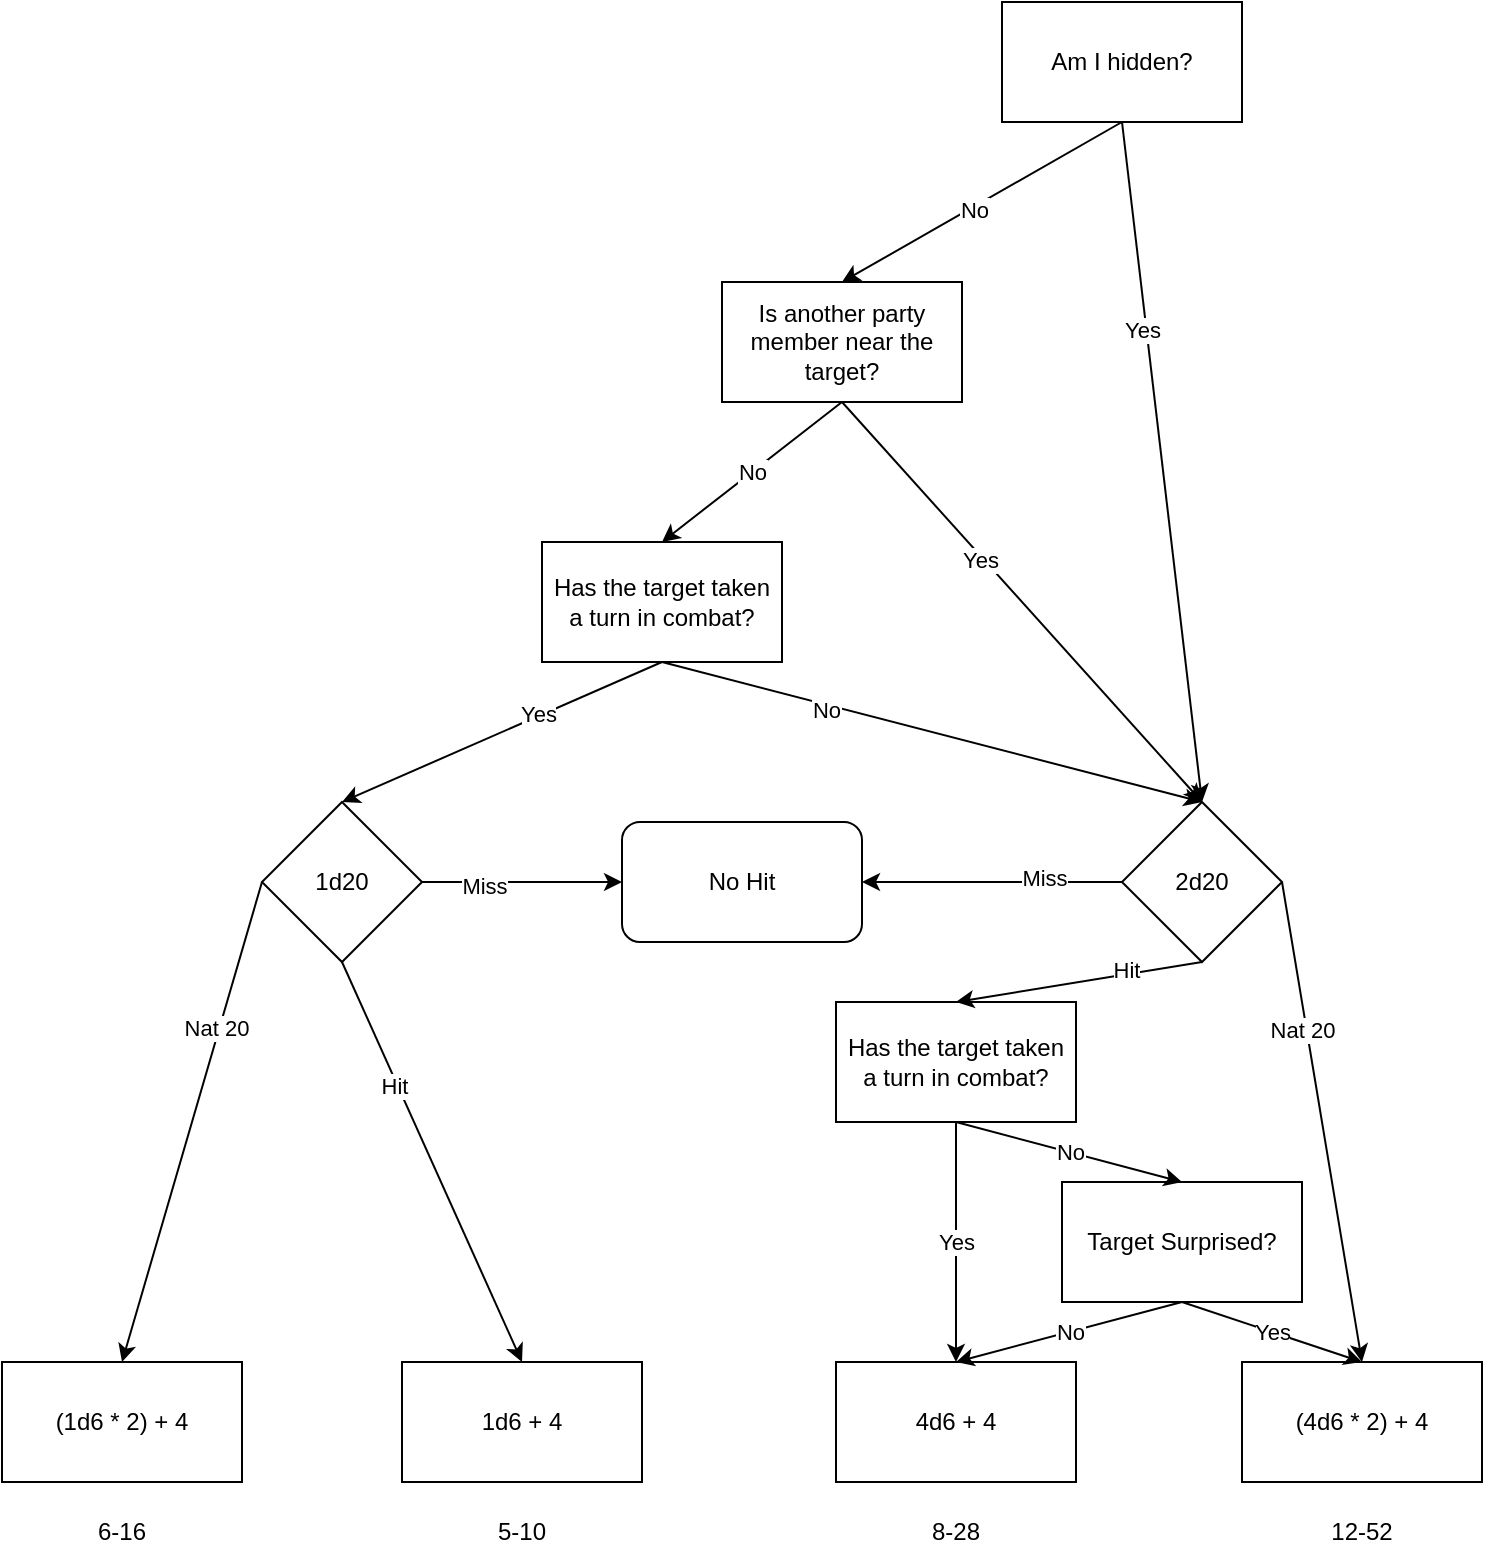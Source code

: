 <mxfile version="21.3.2" type="github">
  <diagram name="Page-1" id="AYoVV-OsY1Wz2RUMu2Mf">
    <mxGraphModel dx="906" dy="842" grid="1" gridSize="10" guides="1" tooltips="1" connect="1" arrows="1" fold="1" page="1" pageScale="1" pageWidth="850" pageHeight="1100" math="0" shadow="0">
      <root>
        <mxCell id="0" />
        <mxCell id="1" parent="0" />
        <mxCell id="CmZdVK3zWLwExLf1IJCk-1" value="Am I hidden?" style="rounded=0;whiteSpace=wrap;html=1;" parent="1" vertex="1">
          <mxGeometry x="550" y="30" width="120" height="60" as="geometry" />
        </mxCell>
        <mxCell id="CmZdVK3zWLwExLf1IJCk-2" value="4d6 + 4" style="rounded=0;whiteSpace=wrap;html=1;" parent="1" vertex="1">
          <mxGeometry x="467" y="710" width="120" height="60" as="geometry" />
        </mxCell>
        <mxCell id="CmZdVK3zWLwExLf1IJCk-3" value="1d6 + 4" style="rounded=0;whiteSpace=wrap;html=1;" parent="1" vertex="1">
          <mxGeometry x="250" y="710" width="120" height="60" as="geometry" />
        </mxCell>
        <mxCell id="CmZdVK3zWLwExLf1IJCk-4" value="" style="endArrow=classic;html=1;rounded=0;exitX=0.5;exitY=1;exitDx=0;exitDy=0;entryX=0.5;entryY=0;entryDx=0;entryDy=0;" parent="1" source="CmZdVK3zWLwExLf1IJCk-1" target="53U_k0B0zQhdJP_Ikeye-2" edge="1">
          <mxGeometry width="50" height="50" relative="1" as="geometry">
            <mxPoint x="230" y="440" as="sourcePoint" />
            <mxPoint x="580" y="480" as="targetPoint" />
          </mxGeometry>
        </mxCell>
        <mxCell id="CmZdVK3zWLwExLf1IJCk-10" value="Yes&lt;br&gt;" style="edgeLabel;html=1;align=center;verticalAlign=middle;resizable=0;points=[];" parent="CmZdVK3zWLwExLf1IJCk-4" vertex="1" connectable="0">
          <mxGeometry x="-0.392" y="-2" relative="1" as="geometry">
            <mxPoint as="offset" />
          </mxGeometry>
        </mxCell>
        <mxCell id="CmZdVK3zWLwExLf1IJCk-5" value="" style="endArrow=classic;html=1;rounded=0;exitX=0.5;exitY=1;exitDx=0;exitDy=0;entryX=0.5;entryY=0;entryDx=0;entryDy=0;" parent="1" source="CmZdVK3zWLwExLf1IJCk-1" target="CmZdVK3zWLwExLf1IJCk-6" edge="1">
          <mxGeometry width="50" height="50" relative="1" as="geometry">
            <mxPoint x="210" y="270" as="sourcePoint" />
            <mxPoint x="320" y="330" as="targetPoint" />
          </mxGeometry>
        </mxCell>
        <mxCell id="CmZdVK3zWLwExLf1IJCk-11" value="No" style="edgeLabel;html=1;align=center;verticalAlign=middle;resizable=0;points=[];" parent="CmZdVK3zWLwExLf1IJCk-5" vertex="1" connectable="0">
          <mxGeometry x="0.07" y="1" relative="1" as="geometry">
            <mxPoint as="offset" />
          </mxGeometry>
        </mxCell>
        <mxCell id="CmZdVK3zWLwExLf1IJCk-6" value="Is another party member near the target?" style="rounded=0;whiteSpace=wrap;html=1;" parent="1" vertex="1">
          <mxGeometry x="410" y="170" width="120" height="60" as="geometry" />
        </mxCell>
        <mxCell id="CmZdVK3zWLwExLf1IJCk-7" value="" style="endArrow=classic;html=1;rounded=0;exitX=0.5;exitY=1;exitDx=0;exitDy=0;entryX=0.5;entryY=0;entryDx=0;entryDy=0;" parent="1" source="CmZdVK3zWLwExLf1IJCk-6" target="53U_k0B0zQhdJP_Ikeye-2" edge="1">
          <mxGeometry width="50" height="50" relative="1" as="geometry">
            <mxPoint x="210" y="270" as="sourcePoint" />
            <mxPoint x="550" y="480" as="targetPoint" />
          </mxGeometry>
        </mxCell>
        <mxCell id="CmZdVK3zWLwExLf1IJCk-13" value="Yes" style="edgeLabel;html=1;align=center;verticalAlign=middle;resizable=0;points=[];" parent="CmZdVK3zWLwExLf1IJCk-7" vertex="1" connectable="0">
          <mxGeometry x="-0.225" y="-1" relative="1" as="geometry">
            <mxPoint as="offset" />
          </mxGeometry>
        </mxCell>
        <mxCell id="CmZdVK3zWLwExLf1IJCk-8" value="" style="endArrow=classic;html=1;rounded=0;exitX=0.5;exitY=1;exitDx=0;exitDy=0;entryX=0.5;entryY=0;entryDx=0;entryDy=0;" parent="1" source="CmZdVK3zWLwExLf1IJCk-6" target="53U_k0B0zQhdJP_Ikeye-21" edge="1">
          <mxGeometry width="50" height="50" relative="1" as="geometry">
            <mxPoint x="340" y="440" as="sourcePoint" />
            <mxPoint x="240" y="480" as="targetPoint" />
          </mxGeometry>
        </mxCell>
        <mxCell id="CmZdVK3zWLwExLf1IJCk-12" value="No" style="edgeLabel;html=1;align=center;verticalAlign=middle;resizable=0;points=[];" parent="CmZdVK3zWLwExLf1IJCk-8" vertex="1" connectable="0">
          <mxGeometry relative="1" as="geometry">
            <mxPoint as="offset" />
          </mxGeometry>
        </mxCell>
        <mxCell id="CmZdVK3zWLwExLf1IJCk-9" value="(4d6 * 2) + 4" style="rounded=0;whiteSpace=wrap;html=1;" parent="1" vertex="1">
          <mxGeometry x="670" y="710" width="120" height="60" as="geometry" />
        </mxCell>
        <mxCell id="CmZdVK3zWLwExLf1IJCk-16" value="(1d6 * 2) + 4" style="rounded=0;whiteSpace=wrap;html=1;" parent="1" vertex="1">
          <mxGeometry x="50" y="710" width="120" height="60" as="geometry" />
        </mxCell>
        <mxCell id="CmZdVK3zWLwExLf1IJCk-17" value="Has the target taken a turn in combat?" style="rounded=0;whiteSpace=wrap;html=1;" parent="1" vertex="1">
          <mxGeometry x="467" y="530" width="120" height="60" as="geometry" />
        </mxCell>
        <mxCell id="CmZdVK3zWLwExLf1IJCk-23" value="" style="endArrow=classic;html=1;rounded=0;entryX=0.5;entryY=0;entryDx=0;entryDy=0;exitX=0.5;exitY=1;exitDx=0;exitDy=0;" parent="1" source="53U_k0B0zQhdJP_Ikeye-28" target="CmZdVK3zWLwExLf1IJCk-2" edge="1">
          <mxGeometry width="50" height="50" relative="1" as="geometry">
            <mxPoint x="810" y="610" as="sourcePoint" />
            <mxPoint x="460" y="680" as="targetPoint" />
          </mxGeometry>
        </mxCell>
        <mxCell id="CmZdVK3zWLwExLf1IJCk-24" value="No" style="edgeLabel;html=1;align=center;verticalAlign=middle;resizable=0;points=[];" parent="CmZdVK3zWLwExLf1IJCk-23" vertex="1" connectable="0">
          <mxGeometry relative="1" as="geometry">
            <mxPoint as="offset" />
          </mxGeometry>
        </mxCell>
        <mxCell id="CmZdVK3zWLwExLf1IJCk-27" value="" style="endArrow=classic;html=1;rounded=0;entryX=0.5;entryY=0;entryDx=0;entryDy=0;exitX=1;exitY=0.5;exitDx=0;exitDy=0;" parent="1" source="53U_k0B0zQhdJP_Ikeye-2" target="CmZdVK3zWLwExLf1IJCk-9" edge="1">
          <mxGeometry width="50" height="50" relative="1" as="geometry">
            <mxPoint x="552" y="600" as="sourcePoint" />
            <mxPoint x="730" y="530" as="targetPoint" />
          </mxGeometry>
        </mxCell>
        <mxCell id="CmZdVK3zWLwExLf1IJCk-28" value="Nat 20" style="edgeLabel;html=1;align=center;verticalAlign=middle;resizable=0;points=[];" parent="CmZdVK3zWLwExLf1IJCk-27" vertex="1" connectable="0">
          <mxGeometry x="-0.392" y="-2" relative="1" as="geometry">
            <mxPoint as="offset" />
          </mxGeometry>
        </mxCell>
        <mxCell id="CmZdVK3zWLwExLf1IJCk-29" value="" style="endArrow=classic;html=1;rounded=0;entryX=0.5;entryY=0;entryDx=0;entryDy=0;exitX=0.5;exitY=1;exitDx=0;exitDy=0;" parent="1" source="CmZdVK3zWLwExLf1IJCk-17" target="CmZdVK3zWLwExLf1IJCk-2" edge="1">
          <mxGeometry width="50" height="50" relative="1" as="geometry">
            <mxPoint x="450" y="670" as="sourcePoint" />
            <mxPoint x="503" y="809" as="targetPoint" />
          </mxGeometry>
        </mxCell>
        <mxCell id="CmZdVK3zWLwExLf1IJCk-30" value="Yes" style="edgeLabel;html=1;align=center;verticalAlign=middle;resizable=0;points=[];" parent="CmZdVK3zWLwExLf1IJCk-29" vertex="1" connectable="0">
          <mxGeometry relative="1" as="geometry">
            <mxPoint as="offset" />
          </mxGeometry>
        </mxCell>
        <mxCell id="53U_k0B0zQhdJP_Ikeye-1" value="1d20" style="rhombus;whiteSpace=wrap;html=1;" vertex="1" parent="1">
          <mxGeometry x="180" y="430" width="80" height="80" as="geometry" />
        </mxCell>
        <mxCell id="53U_k0B0zQhdJP_Ikeye-2" value="2d20" style="rhombus;whiteSpace=wrap;html=1;" vertex="1" parent="1">
          <mxGeometry x="610" y="430" width="80" height="80" as="geometry" />
        </mxCell>
        <mxCell id="53U_k0B0zQhdJP_Ikeye-4" value="No Hit" style="rounded=1;whiteSpace=wrap;html=1;" vertex="1" parent="1">
          <mxGeometry x="360" y="440" width="120" height="60" as="geometry" />
        </mxCell>
        <mxCell id="53U_k0B0zQhdJP_Ikeye-5" value="" style="endArrow=classic;html=1;rounded=0;exitX=0;exitY=0.5;exitDx=0;exitDy=0;entryX=1;entryY=0.5;entryDx=0;entryDy=0;" edge="1" parent="1" source="53U_k0B0zQhdJP_Ikeye-2" target="53U_k0B0zQhdJP_Ikeye-4">
          <mxGeometry width="50" height="50" relative="1" as="geometry">
            <mxPoint x="430" y="240" as="sourcePoint" />
            <mxPoint x="610" y="370" as="targetPoint" />
          </mxGeometry>
        </mxCell>
        <mxCell id="53U_k0B0zQhdJP_Ikeye-6" value="Miss" style="edgeLabel;html=1;align=center;verticalAlign=middle;resizable=0;points=[];" vertex="1" connectable="0" parent="53U_k0B0zQhdJP_Ikeye-5">
          <mxGeometry x="-0.392" y="-2" relative="1" as="geometry">
            <mxPoint as="offset" />
          </mxGeometry>
        </mxCell>
        <mxCell id="53U_k0B0zQhdJP_Ikeye-8" value="" style="endArrow=classic;html=1;rounded=0;exitX=0.5;exitY=1;exitDx=0;exitDy=0;entryX=0.5;entryY=0;entryDx=0;entryDy=0;" edge="1" parent="1" source="53U_k0B0zQhdJP_Ikeye-2" target="CmZdVK3zWLwExLf1IJCk-17">
          <mxGeometry width="50" height="50" relative="1" as="geometry">
            <mxPoint x="570" y="410" as="sourcePoint" />
            <mxPoint x="477" y="430" as="targetPoint" />
          </mxGeometry>
        </mxCell>
        <mxCell id="53U_k0B0zQhdJP_Ikeye-9" value="Hit" style="edgeLabel;html=1;align=center;verticalAlign=middle;resizable=0;points=[];" vertex="1" connectable="0" parent="53U_k0B0zQhdJP_Ikeye-8">
          <mxGeometry x="-0.392" y="-2" relative="1" as="geometry">
            <mxPoint as="offset" />
          </mxGeometry>
        </mxCell>
        <mxCell id="53U_k0B0zQhdJP_Ikeye-11" value="" style="endArrow=classic;html=1;rounded=0;exitX=1;exitY=0.5;exitDx=0;exitDy=0;entryX=0;entryY=0.5;entryDx=0;entryDy=0;" edge="1" parent="1" source="53U_k0B0zQhdJP_Ikeye-1" target="53U_k0B0zQhdJP_Ikeye-4">
          <mxGeometry width="50" height="50" relative="1" as="geometry">
            <mxPoint x="597" y="420" as="sourcePoint" />
            <mxPoint x="500" y="460" as="targetPoint" />
          </mxGeometry>
        </mxCell>
        <mxCell id="53U_k0B0zQhdJP_Ikeye-12" value="Miss" style="edgeLabel;html=1;align=center;verticalAlign=middle;resizable=0;points=[];" vertex="1" connectable="0" parent="53U_k0B0zQhdJP_Ikeye-11">
          <mxGeometry x="-0.392" y="-2" relative="1" as="geometry">
            <mxPoint as="offset" />
          </mxGeometry>
        </mxCell>
        <mxCell id="53U_k0B0zQhdJP_Ikeye-13" value="" style="endArrow=classic;html=1;rounded=0;exitX=0.5;exitY=1;exitDx=0;exitDy=0;entryX=0.5;entryY=0;entryDx=0;entryDy=0;" edge="1" parent="1" source="53U_k0B0zQhdJP_Ikeye-1" target="CmZdVK3zWLwExLf1IJCk-3">
          <mxGeometry width="50" height="50" relative="1" as="geometry">
            <mxPoint x="637" y="460" as="sourcePoint" />
            <mxPoint x="240" y="560" as="targetPoint" />
          </mxGeometry>
        </mxCell>
        <mxCell id="53U_k0B0zQhdJP_Ikeye-14" value="Hit" style="edgeLabel;html=1;align=center;verticalAlign=middle;resizable=0;points=[];" vertex="1" connectable="0" parent="53U_k0B0zQhdJP_Ikeye-13">
          <mxGeometry x="-0.392" y="-2" relative="1" as="geometry">
            <mxPoint as="offset" />
          </mxGeometry>
        </mxCell>
        <mxCell id="53U_k0B0zQhdJP_Ikeye-15" value="" style="endArrow=classic;html=1;rounded=0;exitX=0;exitY=0.5;exitDx=0;exitDy=0;entryX=0.5;entryY=0;entryDx=0;entryDy=0;" edge="1" parent="1" source="53U_k0B0zQhdJP_Ikeye-1" target="CmZdVK3zWLwExLf1IJCk-16">
          <mxGeometry width="50" height="50" relative="1" as="geometry">
            <mxPoint x="677" y="420" as="sourcePoint" />
            <mxPoint x="110" y="450" as="targetPoint" />
          </mxGeometry>
        </mxCell>
        <mxCell id="53U_k0B0zQhdJP_Ikeye-16" value="Nat 20" style="edgeLabel;html=1;align=center;verticalAlign=middle;resizable=0;points=[];" vertex="1" connectable="0" parent="53U_k0B0zQhdJP_Ikeye-15">
          <mxGeometry x="-0.392" y="-2" relative="1" as="geometry">
            <mxPoint as="offset" />
          </mxGeometry>
        </mxCell>
        <mxCell id="53U_k0B0zQhdJP_Ikeye-17" value="12-52" style="text;html=1;strokeColor=none;fillColor=none;align=center;verticalAlign=middle;whiteSpace=wrap;rounded=0;" vertex="1" parent="1">
          <mxGeometry x="700" y="780" width="60" height="30" as="geometry" />
        </mxCell>
        <mxCell id="53U_k0B0zQhdJP_Ikeye-18" value="8-28" style="text;html=1;strokeColor=none;fillColor=none;align=center;verticalAlign=middle;whiteSpace=wrap;rounded=0;" vertex="1" parent="1">
          <mxGeometry x="497" y="780" width="60" height="30" as="geometry" />
        </mxCell>
        <mxCell id="53U_k0B0zQhdJP_Ikeye-19" value="5-10" style="text;html=1;strokeColor=none;fillColor=none;align=center;verticalAlign=middle;whiteSpace=wrap;rounded=0;" vertex="1" parent="1">
          <mxGeometry x="280" y="780" width="60" height="30" as="geometry" />
        </mxCell>
        <mxCell id="53U_k0B0zQhdJP_Ikeye-20" value="6-16" style="text;html=1;strokeColor=none;fillColor=none;align=center;verticalAlign=middle;whiteSpace=wrap;rounded=0;" vertex="1" parent="1">
          <mxGeometry x="80" y="780" width="60" height="30" as="geometry" />
        </mxCell>
        <mxCell id="53U_k0B0zQhdJP_Ikeye-21" value="Has the target taken a turn in combat?" style="rounded=0;whiteSpace=wrap;html=1;" vertex="1" parent="1">
          <mxGeometry x="320" y="300" width="120" height="60" as="geometry" />
        </mxCell>
        <mxCell id="53U_k0B0zQhdJP_Ikeye-22" value="" style="endArrow=classic;html=1;rounded=0;exitX=0.5;exitY=1;exitDx=0;exitDy=0;entryX=0.5;entryY=0;entryDx=0;entryDy=0;" edge="1" parent="1" source="53U_k0B0zQhdJP_Ikeye-21" target="53U_k0B0zQhdJP_Ikeye-2">
          <mxGeometry width="50" height="50" relative="1" as="geometry">
            <mxPoint x="230" y="470" as="sourcePoint" />
            <mxPoint x="320" y="670" as="targetPoint" />
          </mxGeometry>
        </mxCell>
        <mxCell id="53U_k0B0zQhdJP_Ikeye-23" value="No" style="edgeLabel;html=1;align=center;verticalAlign=middle;resizable=0;points=[];" vertex="1" connectable="0" parent="53U_k0B0zQhdJP_Ikeye-22">
          <mxGeometry x="-0.392" y="-2" relative="1" as="geometry">
            <mxPoint as="offset" />
          </mxGeometry>
        </mxCell>
        <mxCell id="53U_k0B0zQhdJP_Ikeye-25" value="" style="endArrow=classic;html=1;rounded=0;exitX=0.5;exitY=1;exitDx=0;exitDy=0;entryX=0.5;entryY=0;entryDx=0;entryDy=0;" edge="1" parent="1" source="53U_k0B0zQhdJP_Ikeye-21" target="53U_k0B0zQhdJP_Ikeye-1">
          <mxGeometry width="50" height="50" relative="1" as="geometry">
            <mxPoint x="435" y="230" as="sourcePoint" />
            <mxPoint x="640" y="390" as="targetPoint" />
          </mxGeometry>
        </mxCell>
        <mxCell id="53U_k0B0zQhdJP_Ikeye-26" value="Yes" style="edgeLabel;html=1;align=center;verticalAlign=middle;resizable=0;points=[];" vertex="1" connectable="0" parent="53U_k0B0zQhdJP_Ikeye-25">
          <mxGeometry x="-0.225" y="-1" relative="1" as="geometry">
            <mxPoint as="offset" />
          </mxGeometry>
        </mxCell>
        <mxCell id="53U_k0B0zQhdJP_Ikeye-28" value="Target Surprised?" style="rounded=0;whiteSpace=wrap;html=1;" vertex="1" parent="1">
          <mxGeometry x="580" y="620" width="120" height="60" as="geometry" />
        </mxCell>
        <mxCell id="53U_k0B0zQhdJP_Ikeye-29" value="" style="endArrow=classic;html=1;rounded=0;entryX=0.5;entryY=0;entryDx=0;entryDy=0;exitX=0.5;exitY=1;exitDx=0;exitDy=0;" edge="1" parent="1" source="CmZdVK3zWLwExLf1IJCk-17" target="53U_k0B0zQhdJP_Ikeye-28">
          <mxGeometry width="50" height="50" relative="1" as="geometry">
            <mxPoint x="650" y="690" as="sourcePoint" />
            <mxPoint x="537" y="720" as="targetPoint" />
          </mxGeometry>
        </mxCell>
        <mxCell id="53U_k0B0zQhdJP_Ikeye-30" value="No" style="edgeLabel;html=1;align=center;verticalAlign=middle;resizable=0;points=[];" vertex="1" connectable="0" parent="53U_k0B0zQhdJP_Ikeye-29">
          <mxGeometry relative="1" as="geometry">
            <mxPoint as="offset" />
          </mxGeometry>
        </mxCell>
        <mxCell id="53U_k0B0zQhdJP_Ikeye-31" value="" style="endArrow=classic;html=1;rounded=0;entryX=0.5;entryY=0;entryDx=0;entryDy=0;exitX=0.5;exitY=1;exitDx=0;exitDy=0;" edge="1" parent="1" source="53U_k0B0zQhdJP_Ikeye-28" target="CmZdVK3zWLwExLf1IJCk-9">
          <mxGeometry width="50" height="50" relative="1" as="geometry">
            <mxPoint x="537" y="600" as="sourcePoint" />
            <mxPoint x="537" y="720" as="targetPoint" />
          </mxGeometry>
        </mxCell>
        <mxCell id="53U_k0B0zQhdJP_Ikeye-32" value="Yes" style="edgeLabel;html=1;align=center;verticalAlign=middle;resizable=0;points=[];" vertex="1" connectable="0" parent="53U_k0B0zQhdJP_Ikeye-31">
          <mxGeometry relative="1" as="geometry">
            <mxPoint as="offset" />
          </mxGeometry>
        </mxCell>
      </root>
    </mxGraphModel>
  </diagram>
</mxfile>
